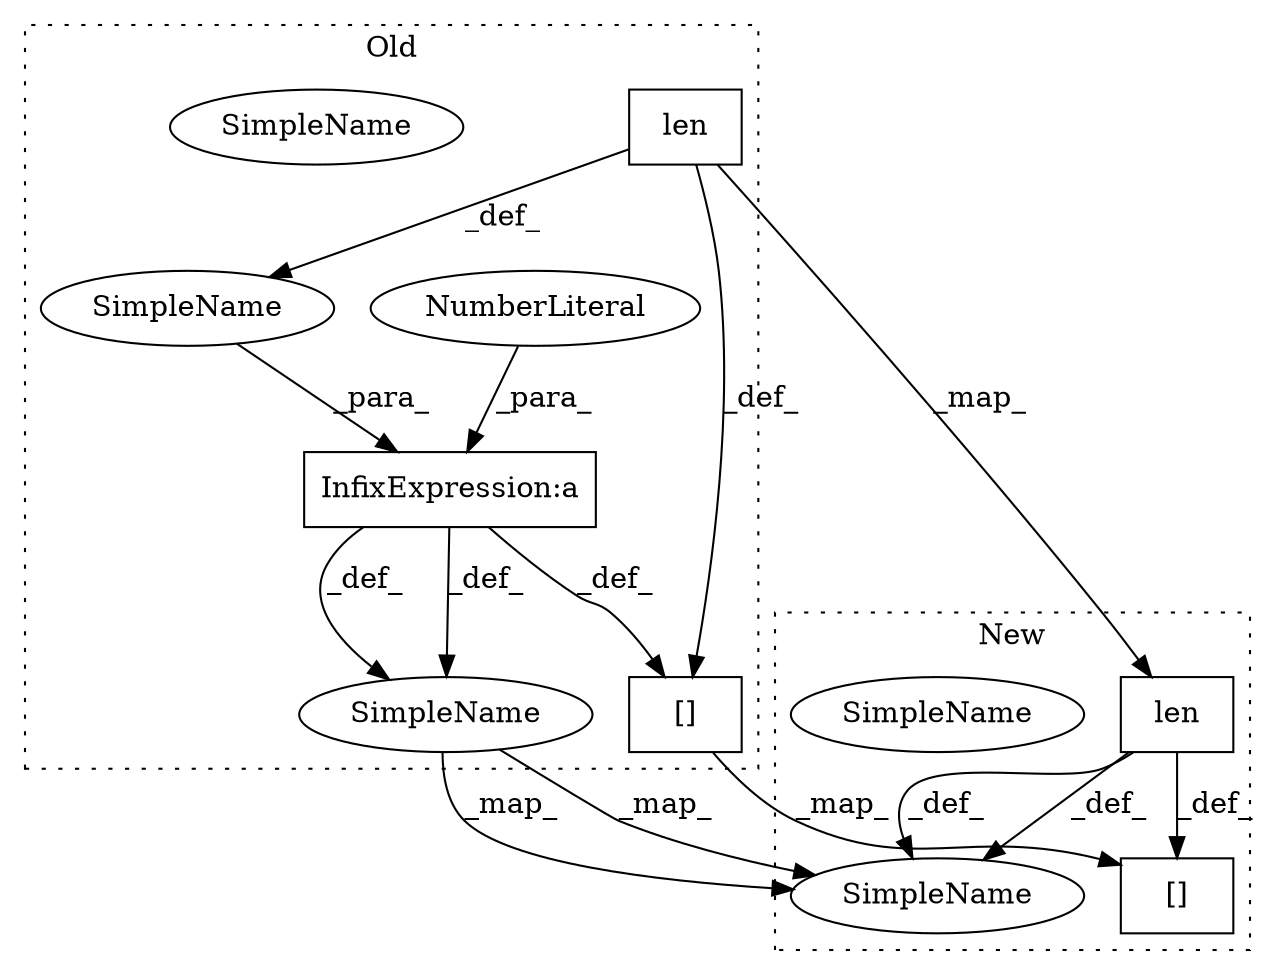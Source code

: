 digraph G {
subgraph cluster0 {
1 [label="len" a="32" s="842,876" l="4,1" shape="box"];
3 [label="SimpleName" a="42" s="830" l="10" shape="ellipse"];
6 [label="SimpleName" a="42" s="830" l="10" shape="ellipse"];
7 [label="SimpleName" a="42" s="" l="" shape="ellipse"];
8 [label="InfixExpression:a" a="27" s="877" l="3" shape="box"];
9 [label="NumberLiteral" a="34" s="880" l="1" shape="ellipse"];
10 [label="[]" a="2" s="888,914" l="14,1" shape="box"];
label = "Old";
style="dotted";
}
subgraph cluster1 {
2 [label="len" a="32" s="841,875" l="4,1" shape="box"];
4 [label="SimpleName" a="42" s="830" l="10" shape="ellipse"];
5 [label="SimpleName" a="42" s="830" l="10" shape="ellipse"];
11 [label="[]" a="2" s="882,908" l="14,1" shape="box"];
label = "New";
style="dotted";
}
1 -> 2 [label="_map_"];
1 -> 7 [label="_def_"];
1 -> 10 [label="_def_"];
2 -> 5 [label="_def_"];
2 -> 11 [label="_def_"];
2 -> 5 [label="_def_"];
6 -> 5 [label="_map_"];
6 -> 5 [label="_map_"];
7 -> 8 [label="_para_"];
8 -> 10 [label="_def_"];
8 -> 6 [label="_def_"];
8 -> 6 [label="_def_"];
9 -> 8 [label="_para_"];
10 -> 11 [label="_map_"];
}